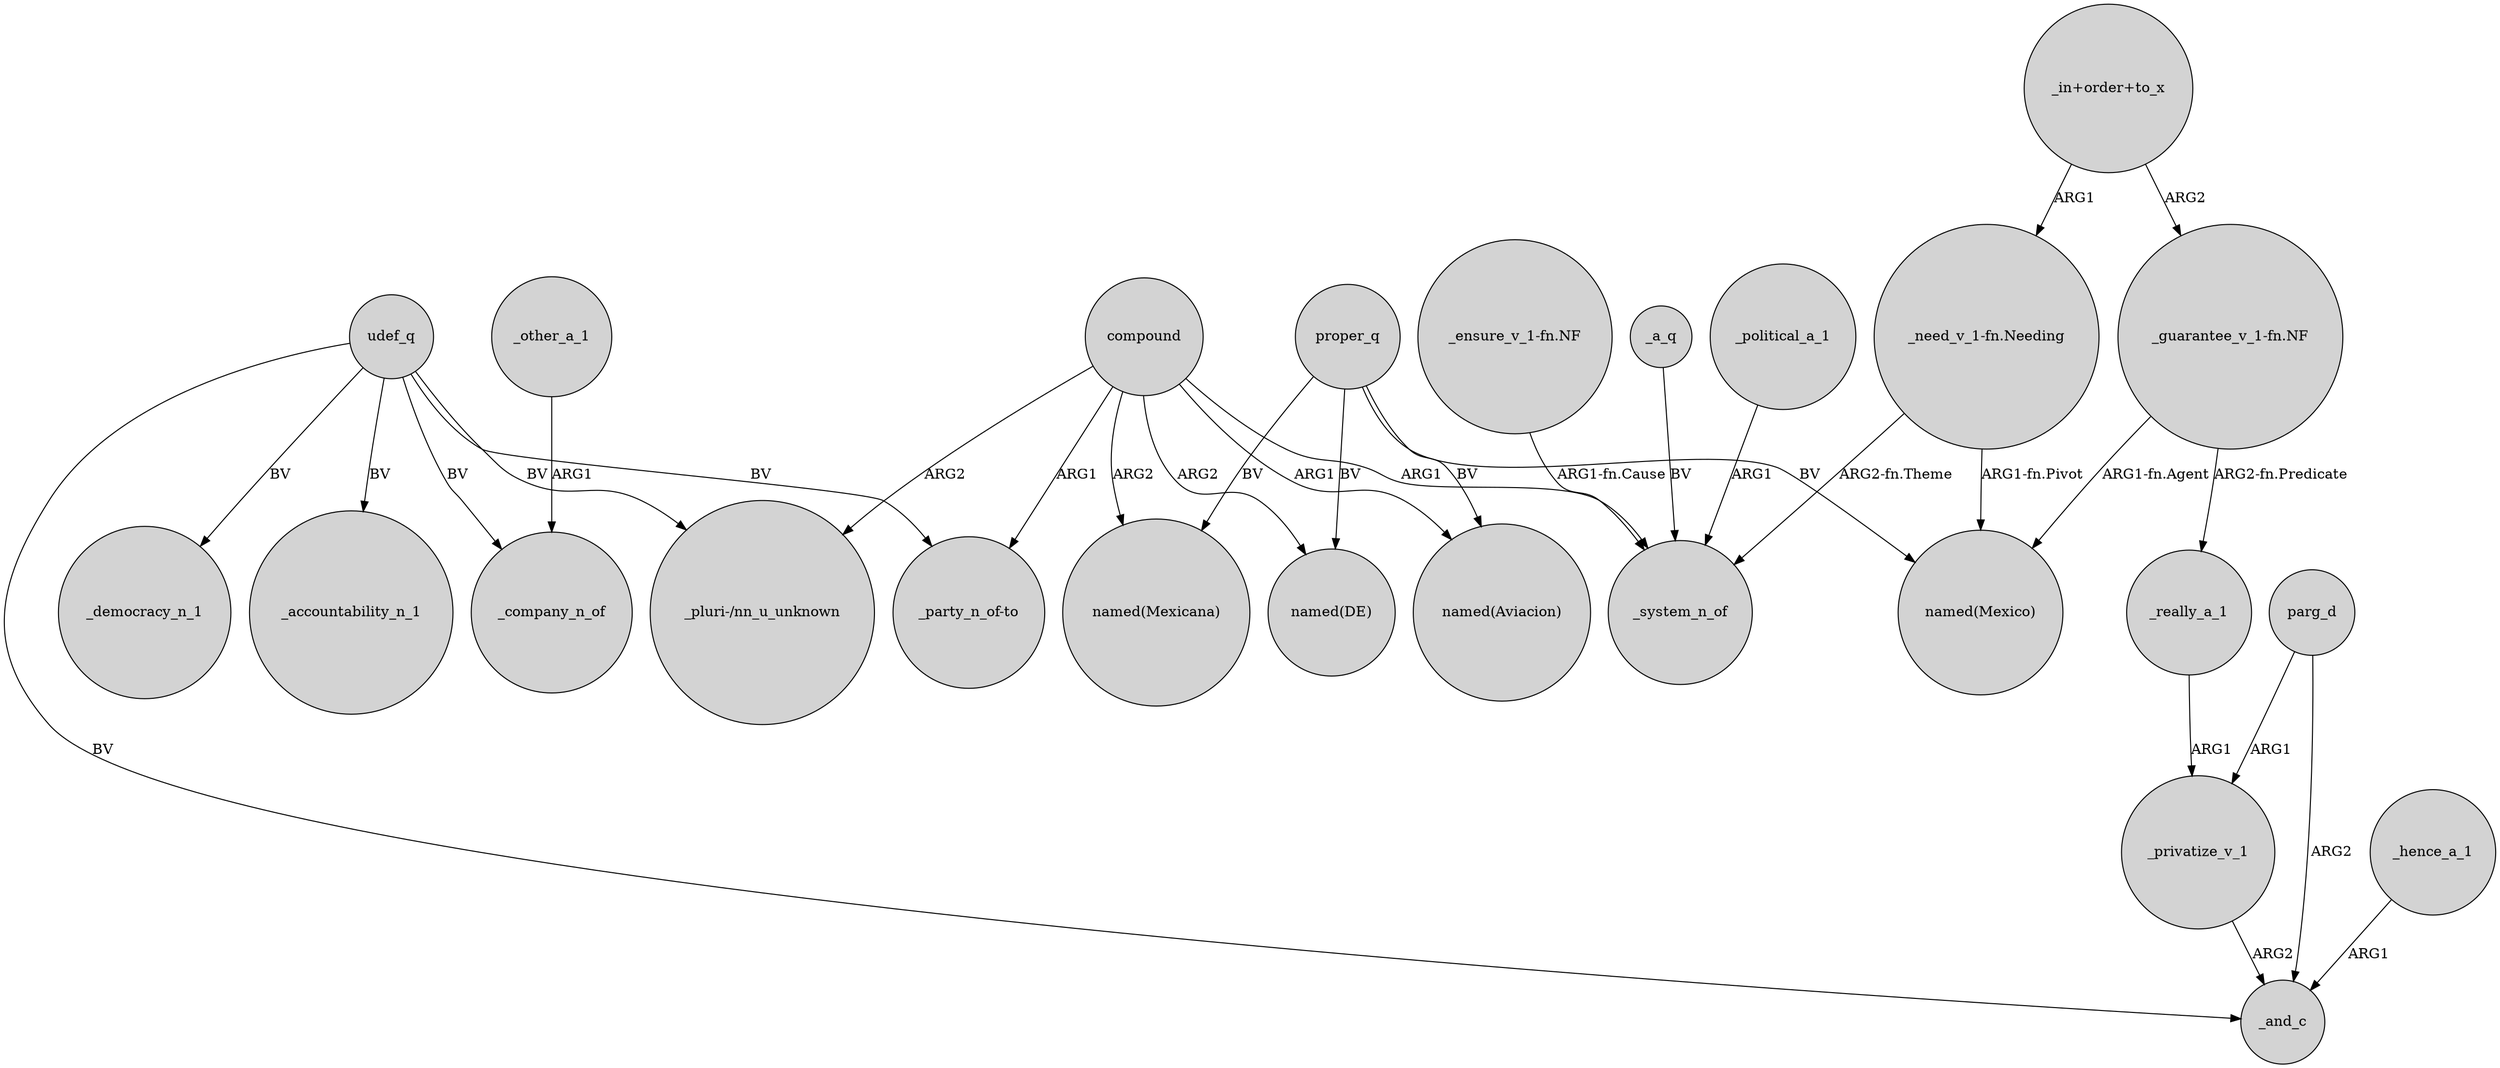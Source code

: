 digraph {
	node [shape=circle style=filled]
	compound -> "_pluri-/nn_u_unknown" [label=ARG2]
	compound -> _system_n_of [label=ARG1]
	"_ensure_v_1-fn.NF" -> _system_n_of [label="ARG1-fn.Cause"]
	compound -> "named(Mexicana)" [label=ARG2]
	"_in+order+to_x" -> "_need_v_1-fn.Needing" [label=ARG1]
	"_guarantee_v_1-fn.NF" -> "named(Mexico)" [label="ARG1-fn.Agent"]
	udef_q -> "_party_n_of-to" [label=BV]
	_really_a_1 -> _privatize_v_1 [label=ARG1]
	_privatize_v_1 -> _and_c [label=ARG2]
	"_need_v_1-fn.Needing" -> _system_n_of [label="ARG2-fn.Theme"]
	compound -> "named(DE)" [label=ARG2]
	parg_d -> _and_c [label=ARG2]
	proper_q -> "named(Mexico)" [label=BV]
	udef_q -> _democracy_n_1 [label=BV]
	proper_q -> "named(Aviacion)" [label=BV]
	proper_q -> "named(DE)" [label=BV]
	_hence_a_1 -> _and_c [label=ARG1]
	"_need_v_1-fn.Needing" -> "named(Mexico)" [label="ARG1-fn.Pivot"]
	parg_d -> _privatize_v_1 [label=ARG1]
	compound -> "named(Aviacion)" [label=ARG1]
	_a_q -> _system_n_of [label=BV]
	udef_q -> _accountability_n_1 [label=BV]
	_other_a_1 -> _company_n_of [label=ARG1]
	proper_q -> "named(Mexicana)" [label=BV]
	_political_a_1 -> _system_n_of [label=ARG1]
	"_guarantee_v_1-fn.NF" -> _really_a_1 [label="ARG2-fn.Predicate"]
	udef_q -> _company_n_of [label=BV]
	udef_q -> _and_c [label=BV]
	"_in+order+to_x" -> "_guarantee_v_1-fn.NF" [label=ARG2]
	udef_q -> "_pluri-/nn_u_unknown" [label=BV]
	compound -> "_party_n_of-to" [label=ARG1]
}
